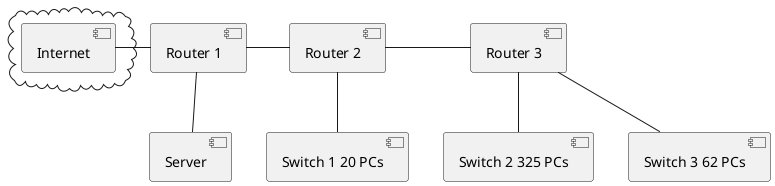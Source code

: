 @startuml
cloud {
[Internet]
}
[Router 1]
[Server]
[Router 2]
[Switch 1 20 PCs]
[Router 3]
[Switch 2 325 PCs]
[Switch 3 62 PCs]

' Verbindungen
[Internet] - [Router 1]
[Router 1] -- [Server]
[Router 1] - [Router 2]
[Router 2] -- [Switch 1 20 PCs]
[Router 2] - [Router 3]
[Router 3] -- [Switch 2 325 PCs]
[Router 3] -- [Switch 3 62 PCs]
@enduml